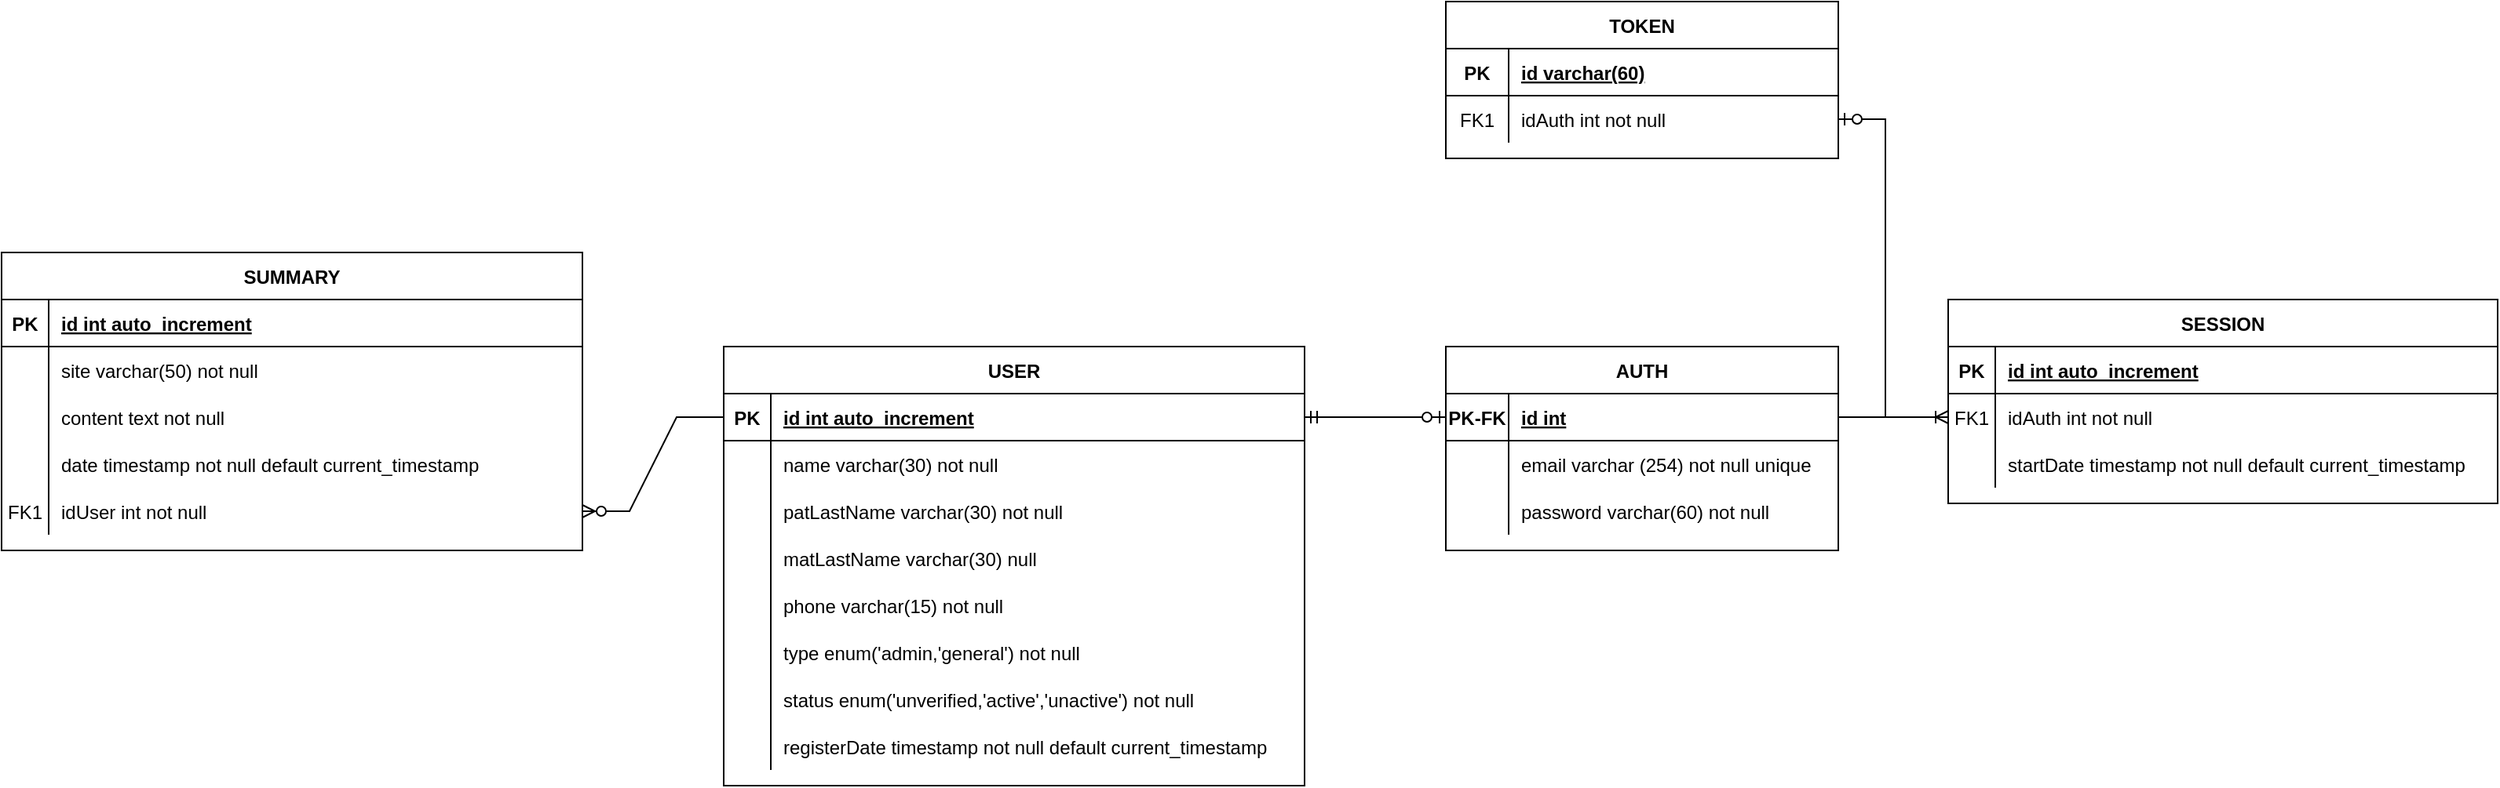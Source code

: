 <mxfile version="24.8.1">
  <diagram id="R2lEEEUBdFMjLlhIrx00" name="Page-1">
    <mxGraphModel dx="2099" dy="547" grid="1" gridSize="10" guides="1" tooltips="1" connect="1" arrows="1" fold="1" page="1" pageScale="1" pageWidth="850" pageHeight="1100" math="0" shadow="0" extFonts="Permanent Marker^https://fonts.googleapis.com/css?family=Permanent+Marker">
      <root>
        <mxCell id="0" />
        <mxCell id="1" parent="0" />
        <mxCell id="Tqodv7GDnYY_OcaATivT-45" value="AUTH" style="shape=table;startSize=30;container=1;collapsible=1;childLayout=tableLayout;fixedRows=1;rowLines=0;fontStyle=1;align=center;resizeLast=1;" vertex="1" parent="1">
          <mxGeometry x="840" y="410" width="250" height="130" as="geometry" />
        </mxCell>
        <mxCell id="Tqodv7GDnYY_OcaATivT-46" value="" style="shape=partialRectangle;collapsible=0;dropTarget=0;pointerEvents=0;fillColor=none;points=[[0,0.5],[1,0.5]];portConstraint=eastwest;top=0;left=0;right=0;bottom=1;" vertex="1" parent="Tqodv7GDnYY_OcaATivT-45">
          <mxGeometry y="30" width="250" height="30" as="geometry" />
        </mxCell>
        <mxCell id="Tqodv7GDnYY_OcaATivT-47" value="PK-FK" style="shape=partialRectangle;overflow=hidden;connectable=0;fillColor=none;top=0;left=0;bottom=0;right=0;fontStyle=1;" vertex="1" parent="Tqodv7GDnYY_OcaATivT-46">
          <mxGeometry width="40" height="30" as="geometry">
            <mxRectangle width="40" height="30" as="alternateBounds" />
          </mxGeometry>
        </mxCell>
        <mxCell id="Tqodv7GDnYY_OcaATivT-48" value="id int" style="shape=partialRectangle;overflow=hidden;connectable=0;fillColor=none;top=0;left=0;bottom=0;right=0;align=left;spacingLeft=6;fontStyle=5;" vertex="1" parent="Tqodv7GDnYY_OcaATivT-46">
          <mxGeometry x="40" width="210" height="30" as="geometry">
            <mxRectangle width="210" height="30" as="alternateBounds" />
          </mxGeometry>
        </mxCell>
        <mxCell id="Tqodv7GDnYY_OcaATivT-49" value="" style="shape=partialRectangle;collapsible=0;dropTarget=0;pointerEvents=0;fillColor=none;points=[[0,0.5],[1,0.5]];portConstraint=eastwest;top=0;left=0;right=0;bottom=0;" vertex="1" parent="Tqodv7GDnYY_OcaATivT-45">
          <mxGeometry y="60" width="250" height="30" as="geometry" />
        </mxCell>
        <mxCell id="Tqodv7GDnYY_OcaATivT-50" value="" style="shape=partialRectangle;overflow=hidden;connectable=0;fillColor=none;top=0;left=0;bottom=0;right=0;" vertex="1" parent="Tqodv7GDnYY_OcaATivT-49">
          <mxGeometry width="40" height="30" as="geometry">
            <mxRectangle width="40" height="30" as="alternateBounds" />
          </mxGeometry>
        </mxCell>
        <mxCell id="Tqodv7GDnYY_OcaATivT-51" value="email varchar (254) not null unique" style="shape=partialRectangle;overflow=hidden;connectable=0;fillColor=none;top=0;left=0;bottom=0;right=0;align=left;spacingLeft=6;" vertex="1" parent="Tqodv7GDnYY_OcaATivT-49">
          <mxGeometry x="40" width="210" height="30" as="geometry">
            <mxRectangle width="210" height="30" as="alternateBounds" />
          </mxGeometry>
        </mxCell>
        <mxCell id="Tqodv7GDnYY_OcaATivT-52" value="" style="shape=partialRectangle;collapsible=0;dropTarget=0;pointerEvents=0;fillColor=none;points=[[0,0.5],[1,0.5]];portConstraint=eastwest;top=0;left=0;right=0;bottom=0;" vertex="1" parent="Tqodv7GDnYY_OcaATivT-45">
          <mxGeometry y="90" width="250" height="30" as="geometry" />
        </mxCell>
        <mxCell id="Tqodv7GDnYY_OcaATivT-53" value="" style="shape=partialRectangle;overflow=hidden;connectable=0;fillColor=none;top=0;left=0;bottom=0;right=0;" vertex="1" parent="Tqodv7GDnYY_OcaATivT-52">
          <mxGeometry width="40" height="30" as="geometry">
            <mxRectangle width="40" height="30" as="alternateBounds" />
          </mxGeometry>
        </mxCell>
        <mxCell id="Tqodv7GDnYY_OcaATivT-54" value="password varchar(60) not null" style="shape=partialRectangle;overflow=hidden;connectable=0;fillColor=none;top=0;left=0;bottom=0;right=0;align=left;spacingLeft=6;" vertex="1" parent="Tqodv7GDnYY_OcaATivT-52">
          <mxGeometry x="40" width="210" height="30" as="geometry">
            <mxRectangle width="210" height="30" as="alternateBounds" />
          </mxGeometry>
        </mxCell>
        <mxCell id="Tqodv7GDnYY_OcaATivT-55" value="SESSION" style="shape=table;startSize=30;container=1;collapsible=1;childLayout=tableLayout;fixedRows=1;rowLines=0;fontStyle=1;align=center;resizeLast=1;" vertex="1" parent="1">
          <mxGeometry x="1160" y="380" width="350" height="130" as="geometry" />
        </mxCell>
        <mxCell id="Tqodv7GDnYY_OcaATivT-56" value="" style="shape=partialRectangle;collapsible=0;dropTarget=0;pointerEvents=0;fillColor=none;points=[[0,0.5],[1,0.5]];portConstraint=eastwest;top=0;left=0;right=0;bottom=1;" vertex="1" parent="Tqodv7GDnYY_OcaATivT-55">
          <mxGeometry y="30" width="350" height="30" as="geometry" />
        </mxCell>
        <mxCell id="Tqodv7GDnYY_OcaATivT-57" value="PK" style="shape=partialRectangle;overflow=hidden;connectable=0;fillColor=none;top=0;left=0;bottom=0;right=0;fontStyle=1;" vertex="1" parent="Tqodv7GDnYY_OcaATivT-56">
          <mxGeometry width="30" height="30" as="geometry">
            <mxRectangle width="30" height="30" as="alternateBounds" />
          </mxGeometry>
        </mxCell>
        <mxCell id="Tqodv7GDnYY_OcaATivT-58" value="id int auto_increment" style="shape=partialRectangle;overflow=hidden;connectable=0;fillColor=none;top=0;left=0;bottom=0;right=0;align=left;spacingLeft=6;fontStyle=5;" vertex="1" parent="Tqodv7GDnYY_OcaATivT-56">
          <mxGeometry x="30" width="320" height="30" as="geometry">
            <mxRectangle width="320" height="30" as="alternateBounds" />
          </mxGeometry>
        </mxCell>
        <mxCell id="Tqodv7GDnYY_OcaATivT-59" value="" style="shape=partialRectangle;collapsible=0;dropTarget=0;pointerEvents=0;fillColor=none;points=[[0,0.5],[1,0.5]];portConstraint=eastwest;top=0;left=0;right=0;bottom=0;" vertex="1" parent="Tqodv7GDnYY_OcaATivT-55">
          <mxGeometry y="60" width="350" height="30" as="geometry" />
        </mxCell>
        <mxCell id="Tqodv7GDnYY_OcaATivT-60" value="FK1" style="shape=partialRectangle;overflow=hidden;connectable=0;fillColor=none;top=0;left=0;bottom=0;right=0;" vertex="1" parent="Tqodv7GDnYY_OcaATivT-59">
          <mxGeometry width="30" height="30" as="geometry">
            <mxRectangle width="30" height="30" as="alternateBounds" />
          </mxGeometry>
        </mxCell>
        <mxCell id="Tqodv7GDnYY_OcaATivT-61" value="idAuth int not null" style="shape=partialRectangle;overflow=hidden;connectable=0;fillColor=none;top=0;left=0;bottom=0;right=0;align=left;spacingLeft=6;" vertex="1" parent="Tqodv7GDnYY_OcaATivT-59">
          <mxGeometry x="30" width="320" height="30" as="geometry">
            <mxRectangle width="320" height="30" as="alternateBounds" />
          </mxGeometry>
        </mxCell>
        <mxCell id="Tqodv7GDnYY_OcaATivT-62" value="" style="shape=partialRectangle;collapsible=0;dropTarget=0;pointerEvents=0;fillColor=none;points=[[0,0.5],[1,0.5]];portConstraint=eastwest;top=0;left=0;right=0;bottom=0;" vertex="1" parent="Tqodv7GDnYY_OcaATivT-55">
          <mxGeometry y="90" width="350" height="30" as="geometry" />
        </mxCell>
        <mxCell id="Tqodv7GDnYY_OcaATivT-63" value="" style="shape=partialRectangle;overflow=hidden;connectable=0;fillColor=none;top=0;left=0;bottom=0;right=0;" vertex="1" parent="Tqodv7GDnYY_OcaATivT-62">
          <mxGeometry width="30" height="30" as="geometry">
            <mxRectangle width="30" height="30" as="alternateBounds" />
          </mxGeometry>
        </mxCell>
        <mxCell id="Tqodv7GDnYY_OcaATivT-64" value="startDate timestamp not null default current_timestamp" style="shape=partialRectangle;overflow=hidden;connectable=0;fillColor=none;top=0;left=0;bottom=0;right=0;align=left;spacingLeft=6;" vertex="1" parent="Tqodv7GDnYY_OcaATivT-62">
          <mxGeometry x="30" width="320" height="30" as="geometry">
            <mxRectangle width="320" height="30" as="alternateBounds" />
          </mxGeometry>
        </mxCell>
        <mxCell id="Tqodv7GDnYY_OcaATivT-65" value="USER" style="shape=table;startSize=30;container=1;collapsible=1;childLayout=tableLayout;fixedRows=1;rowLines=0;fontStyle=1;align=center;resizeLast=1;" vertex="1" parent="1">
          <mxGeometry x="380" y="410" width="370" height="280" as="geometry" />
        </mxCell>
        <mxCell id="Tqodv7GDnYY_OcaATivT-66" value="" style="shape=partialRectangle;collapsible=0;dropTarget=0;pointerEvents=0;fillColor=none;points=[[0,0.5],[1,0.5]];portConstraint=eastwest;top=0;left=0;right=0;bottom=1;" vertex="1" parent="Tqodv7GDnYY_OcaATivT-65">
          <mxGeometry y="30" width="370" height="30" as="geometry" />
        </mxCell>
        <mxCell id="Tqodv7GDnYY_OcaATivT-67" value="PK" style="shape=partialRectangle;overflow=hidden;connectable=0;fillColor=none;top=0;left=0;bottom=0;right=0;fontStyle=1;" vertex="1" parent="Tqodv7GDnYY_OcaATivT-66">
          <mxGeometry width="30" height="30" as="geometry">
            <mxRectangle width="30" height="30" as="alternateBounds" />
          </mxGeometry>
        </mxCell>
        <mxCell id="Tqodv7GDnYY_OcaATivT-68" value="id int auto_increment" style="shape=partialRectangle;overflow=hidden;connectable=0;fillColor=none;top=0;left=0;bottom=0;right=0;align=left;spacingLeft=6;fontStyle=5;" vertex="1" parent="Tqodv7GDnYY_OcaATivT-66">
          <mxGeometry x="30" width="340" height="30" as="geometry">
            <mxRectangle width="340" height="30" as="alternateBounds" />
          </mxGeometry>
        </mxCell>
        <mxCell id="Tqodv7GDnYY_OcaATivT-69" value="" style="shape=partialRectangle;collapsible=0;dropTarget=0;pointerEvents=0;fillColor=none;points=[[0,0.5],[1,0.5]];portConstraint=eastwest;top=0;left=0;right=0;bottom=0;" vertex="1" parent="Tqodv7GDnYY_OcaATivT-65">
          <mxGeometry y="60" width="370" height="30" as="geometry" />
        </mxCell>
        <mxCell id="Tqodv7GDnYY_OcaATivT-70" value="" style="shape=partialRectangle;overflow=hidden;connectable=0;fillColor=none;top=0;left=0;bottom=0;right=0;" vertex="1" parent="Tqodv7GDnYY_OcaATivT-69">
          <mxGeometry width="30" height="30" as="geometry">
            <mxRectangle width="30" height="30" as="alternateBounds" />
          </mxGeometry>
        </mxCell>
        <mxCell id="Tqodv7GDnYY_OcaATivT-71" value="name varchar(30) not null" style="shape=partialRectangle;overflow=hidden;connectable=0;fillColor=none;top=0;left=0;bottom=0;right=0;align=left;spacingLeft=6;" vertex="1" parent="Tqodv7GDnYY_OcaATivT-69">
          <mxGeometry x="30" width="340" height="30" as="geometry">
            <mxRectangle width="340" height="30" as="alternateBounds" />
          </mxGeometry>
        </mxCell>
        <mxCell id="Tqodv7GDnYY_OcaATivT-72" value="" style="shape=partialRectangle;collapsible=0;dropTarget=0;pointerEvents=0;fillColor=none;points=[[0,0.5],[1,0.5]];portConstraint=eastwest;top=0;left=0;right=0;bottom=0;" vertex="1" parent="Tqodv7GDnYY_OcaATivT-65">
          <mxGeometry y="90" width="370" height="30" as="geometry" />
        </mxCell>
        <mxCell id="Tqodv7GDnYY_OcaATivT-73" value="" style="shape=partialRectangle;overflow=hidden;connectable=0;fillColor=none;top=0;left=0;bottom=0;right=0;" vertex="1" parent="Tqodv7GDnYY_OcaATivT-72">
          <mxGeometry width="30" height="30" as="geometry">
            <mxRectangle width="30" height="30" as="alternateBounds" />
          </mxGeometry>
        </mxCell>
        <mxCell id="Tqodv7GDnYY_OcaATivT-74" value="patLastName varchar(30) not null" style="shape=partialRectangle;overflow=hidden;connectable=0;fillColor=none;top=0;left=0;bottom=0;right=0;align=left;spacingLeft=6;" vertex="1" parent="Tqodv7GDnYY_OcaATivT-72">
          <mxGeometry x="30" width="340" height="30" as="geometry">
            <mxRectangle width="340" height="30" as="alternateBounds" />
          </mxGeometry>
        </mxCell>
        <mxCell id="Tqodv7GDnYY_OcaATivT-75" value="" style="shape=partialRectangle;collapsible=0;dropTarget=0;pointerEvents=0;fillColor=none;points=[[0,0.5],[1,0.5]];portConstraint=eastwest;top=0;left=0;right=0;bottom=0;" vertex="1" parent="Tqodv7GDnYY_OcaATivT-65">
          <mxGeometry y="120" width="370" height="30" as="geometry" />
        </mxCell>
        <mxCell id="Tqodv7GDnYY_OcaATivT-76" value="" style="shape=partialRectangle;overflow=hidden;connectable=0;fillColor=none;top=0;left=0;bottom=0;right=0;" vertex="1" parent="Tqodv7GDnYY_OcaATivT-75">
          <mxGeometry width="30" height="30" as="geometry">
            <mxRectangle width="30" height="30" as="alternateBounds" />
          </mxGeometry>
        </mxCell>
        <mxCell id="Tqodv7GDnYY_OcaATivT-77" value="matLastName varchar(30) null" style="shape=partialRectangle;overflow=hidden;connectable=0;fillColor=none;top=0;left=0;bottom=0;right=0;align=left;spacingLeft=6;" vertex="1" parent="Tqodv7GDnYY_OcaATivT-75">
          <mxGeometry x="30" width="340" height="30" as="geometry">
            <mxRectangle width="340" height="30" as="alternateBounds" />
          </mxGeometry>
        </mxCell>
        <mxCell id="Tqodv7GDnYY_OcaATivT-78" value="" style="shape=partialRectangle;collapsible=0;dropTarget=0;pointerEvents=0;fillColor=none;points=[[0,0.5],[1,0.5]];portConstraint=eastwest;top=0;left=0;right=0;bottom=0;" vertex="1" parent="Tqodv7GDnYY_OcaATivT-65">
          <mxGeometry y="150" width="370" height="30" as="geometry" />
        </mxCell>
        <mxCell id="Tqodv7GDnYY_OcaATivT-79" value="" style="shape=partialRectangle;overflow=hidden;connectable=0;fillColor=none;top=0;left=0;bottom=0;right=0;" vertex="1" parent="Tqodv7GDnYY_OcaATivT-78">
          <mxGeometry width="30" height="30" as="geometry">
            <mxRectangle width="30" height="30" as="alternateBounds" />
          </mxGeometry>
        </mxCell>
        <mxCell id="Tqodv7GDnYY_OcaATivT-80" value="phone varchar(15) not null" style="shape=partialRectangle;overflow=hidden;connectable=0;fillColor=none;top=0;left=0;bottom=0;right=0;align=left;spacingLeft=6;" vertex="1" parent="Tqodv7GDnYY_OcaATivT-78">
          <mxGeometry x="30" width="340" height="30" as="geometry">
            <mxRectangle width="340" height="30" as="alternateBounds" />
          </mxGeometry>
        </mxCell>
        <mxCell id="Tqodv7GDnYY_OcaATivT-81" value="" style="shape=partialRectangle;collapsible=0;dropTarget=0;pointerEvents=0;fillColor=none;points=[[0,0.5],[1,0.5]];portConstraint=eastwest;top=0;left=0;right=0;bottom=0;" vertex="1" parent="Tqodv7GDnYY_OcaATivT-65">
          <mxGeometry y="180" width="370" height="30" as="geometry" />
        </mxCell>
        <mxCell id="Tqodv7GDnYY_OcaATivT-82" value="" style="shape=partialRectangle;overflow=hidden;connectable=0;fillColor=none;top=0;left=0;bottom=0;right=0;" vertex="1" parent="Tqodv7GDnYY_OcaATivT-81">
          <mxGeometry width="30" height="30" as="geometry">
            <mxRectangle width="30" height="30" as="alternateBounds" />
          </mxGeometry>
        </mxCell>
        <mxCell id="Tqodv7GDnYY_OcaATivT-83" value="type enum(&#39;admin,&#39;general&#39;) not null" style="shape=partialRectangle;overflow=hidden;connectable=0;fillColor=none;top=0;left=0;bottom=0;right=0;align=left;spacingLeft=6;" vertex="1" parent="Tqodv7GDnYY_OcaATivT-81">
          <mxGeometry x="30" width="340" height="30" as="geometry">
            <mxRectangle width="340" height="30" as="alternateBounds" />
          </mxGeometry>
        </mxCell>
        <mxCell id="Tqodv7GDnYY_OcaATivT-84" value="" style="shape=partialRectangle;collapsible=0;dropTarget=0;pointerEvents=0;fillColor=none;points=[[0,0.5],[1,0.5]];portConstraint=eastwest;top=0;left=0;right=0;bottom=0;" vertex="1" parent="Tqodv7GDnYY_OcaATivT-65">
          <mxGeometry y="210" width="370" height="30" as="geometry" />
        </mxCell>
        <mxCell id="Tqodv7GDnYY_OcaATivT-85" value="" style="shape=partialRectangle;overflow=hidden;connectable=0;fillColor=none;top=0;left=0;bottom=0;right=0;" vertex="1" parent="Tqodv7GDnYY_OcaATivT-84">
          <mxGeometry width="30" height="30" as="geometry">
            <mxRectangle width="30" height="30" as="alternateBounds" />
          </mxGeometry>
        </mxCell>
        <mxCell id="Tqodv7GDnYY_OcaATivT-86" value="status enum(&#39;unverified,&#39;active&#39;,&#39;unactive&#39;) not null" style="shape=partialRectangle;overflow=hidden;connectable=0;fillColor=none;top=0;left=0;bottom=0;right=0;align=left;spacingLeft=6;" vertex="1" parent="Tqodv7GDnYY_OcaATivT-84">
          <mxGeometry x="30" width="340" height="30" as="geometry">
            <mxRectangle width="340" height="30" as="alternateBounds" />
          </mxGeometry>
        </mxCell>
        <mxCell id="Tqodv7GDnYY_OcaATivT-89" value="" style="shape=partialRectangle;collapsible=0;dropTarget=0;pointerEvents=0;fillColor=none;points=[[0,0.5],[1,0.5]];portConstraint=eastwest;top=0;left=0;right=0;bottom=0;" vertex="1" parent="Tqodv7GDnYY_OcaATivT-65">
          <mxGeometry y="240" width="370" height="30" as="geometry" />
        </mxCell>
        <mxCell id="Tqodv7GDnYY_OcaATivT-90" value="" style="shape=partialRectangle;overflow=hidden;connectable=0;fillColor=none;top=0;left=0;bottom=0;right=0;" vertex="1" parent="Tqodv7GDnYY_OcaATivT-89">
          <mxGeometry width="30" height="30" as="geometry">
            <mxRectangle width="30" height="30" as="alternateBounds" />
          </mxGeometry>
        </mxCell>
        <mxCell id="Tqodv7GDnYY_OcaATivT-91" value="registerDate timestamp not null default current_timestamp" style="shape=partialRectangle;overflow=hidden;connectable=0;fillColor=none;top=0;left=0;bottom=0;right=0;align=left;spacingLeft=6;" vertex="1" parent="Tqodv7GDnYY_OcaATivT-89">
          <mxGeometry x="30" width="340" height="30" as="geometry">
            <mxRectangle width="340" height="30" as="alternateBounds" />
          </mxGeometry>
        </mxCell>
        <mxCell id="Tqodv7GDnYY_OcaATivT-87" value="" style="edgeStyle=entityRelationEdgeStyle;fontSize=12;html=1;endArrow=ERoneToMany;rounded=0;" edge="1" parent="1" source="Tqodv7GDnYY_OcaATivT-46" target="Tqodv7GDnYY_OcaATivT-59">
          <mxGeometry width="100" height="100" relative="1" as="geometry">
            <mxPoint x="690" y="685" as="sourcePoint" />
            <mxPoint x="790" y="585" as="targetPoint" />
          </mxGeometry>
        </mxCell>
        <mxCell id="Tqodv7GDnYY_OcaATivT-88" value="" style="edgeStyle=entityRelationEdgeStyle;fontSize=12;html=1;endArrow=ERzeroToOne;startArrow=ERmandOne;rounded=0;" edge="1" parent="1" source="Tqodv7GDnYY_OcaATivT-66" target="Tqodv7GDnYY_OcaATivT-46">
          <mxGeometry width="100" height="100" relative="1" as="geometry">
            <mxPoint x="340" y="785" as="sourcePoint" />
            <mxPoint x="440" y="685" as="targetPoint" />
          </mxGeometry>
        </mxCell>
        <mxCell id="Tqodv7GDnYY_OcaATivT-92" value="TOKEN" style="shape=table;startSize=30;container=1;collapsible=1;childLayout=tableLayout;fixedRows=1;rowLines=0;fontStyle=1;align=center;resizeLast=1;" vertex="1" parent="1">
          <mxGeometry x="840" y="190" width="250" height="100" as="geometry" />
        </mxCell>
        <mxCell id="Tqodv7GDnYY_OcaATivT-93" value="" style="shape=partialRectangle;collapsible=0;dropTarget=0;pointerEvents=0;fillColor=none;points=[[0,0.5],[1,0.5]];portConstraint=eastwest;top=0;left=0;right=0;bottom=1;" vertex="1" parent="Tqodv7GDnYY_OcaATivT-92">
          <mxGeometry y="30" width="250" height="30" as="geometry" />
        </mxCell>
        <mxCell id="Tqodv7GDnYY_OcaATivT-94" value="PK" style="shape=partialRectangle;overflow=hidden;connectable=0;fillColor=none;top=0;left=0;bottom=0;right=0;fontStyle=1;" vertex="1" parent="Tqodv7GDnYY_OcaATivT-93">
          <mxGeometry width="40" height="30" as="geometry">
            <mxRectangle width="40" height="30" as="alternateBounds" />
          </mxGeometry>
        </mxCell>
        <mxCell id="Tqodv7GDnYY_OcaATivT-95" value="id varchar(60)" style="shape=partialRectangle;overflow=hidden;connectable=0;fillColor=none;top=0;left=0;bottom=0;right=0;align=left;spacingLeft=6;fontStyle=5;" vertex="1" parent="Tqodv7GDnYY_OcaATivT-93">
          <mxGeometry x="40" width="210" height="30" as="geometry">
            <mxRectangle width="210" height="30" as="alternateBounds" />
          </mxGeometry>
        </mxCell>
        <mxCell id="Tqodv7GDnYY_OcaATivT-96" value="" style="shape=partialRectangle;collapsible=0;dropTarget=0;pointerEvents=0;fillColor=none;points=[[0,0.5],[1,0.5]];portConstraint=eastwest;top=0;left=0;right=0;bottom=0;" vertex="1" parent="Tqodv7GDnYY_OcaATivT-92">
          <mxGeometry y="60" width="250" height="30" as="geometry" />
        </mxCell>
        <mxCell id="Tqodv7GDnYY_OcaATivT-97" value="FK1" style="shape=partialRectangle;overflow=hidden;connectable=0;fillColor=none;top=0;left=0;bottom=0;right=0;" vertex="1" parent="Tqodv7GDnYY_OcaATivT-96">
          <mxGeometry width="40" height="30" as="geometry">
            <mxRectangle width="40" height="30" as="alternateBounds" />
          </mxGeometry>
        </mxCell>
        <mxCell id="Tqodv7GDnYY_OcaATivT-98" value="idAuth int not null" style="shape=partialRectangle;overflow=hidden;connectable=0;fillColor=none;top=0;left=0;bottom=0;right=0;align=left;spacingLeft=6;" vertex="1" parent="Tqodv7GDnYY_OcaATivT-96">
          <mxGeometry x="40" width="210" height="30" as="geometry">
            <mxRectangle width="210" height="30" as="alternateBounds" />
          </mxGeometry>
        </mxCell>
        <mxCell id="Tqodv7GDnYY_OcaATivT-102" value="" style="edgeStyle=entityRelationEdgeStyle;fontSize=12;html=1;endArrow=ERzeroToOne;endFill=1;rounded=0;" edge="1" parent="1" source="Tqodv7GDnYY_OcaATivT-46" target="Tqodv7GDnYY_OcaATivT-96">
          <mxGeometry width="100" height="100" relative="1" as="geometry">
            <mxPoint x="620" y="360" as="sourcePoint" />
            <mxPoint x="720" y="260" as="targetPoint" />
          </mxGeometry>
        </mxCell>
        <mxCell id="Tqodv7GDnYY_OcaATivT-103" value="SUMMARY" style="shape=table;startSize=30;container=1;collapsible=1;childLayout=tableLayout;fixedRows=1;rowLines=0;fontStyle=1;align=center;resizeLast=1;" vertex="1" parent="1">
          <mxGeometry x="-80" y="350" width="370" height="190" as="geometry" />
        </mxCell>
        <mxCell id="Tqodv7GDnYY_OcaATivT-104" value="" style="shape=partialRectangle;collapsible=0;dropTarget=0;pointerEvents=0;fillColor=none;points=[[0,0.5],[1,0.5]];portConstraint=eastwest;top=0;left=0;right=0;bottom=1;" vertex="1" parent="Tqodv7GDnYY_OcaATivT-103">
          <mxGeometry y="30" width="370" height="30" as="geometry" />
        </mxCell>
        <mxCell id="Tqodv7GDnYY_OcaATivT-105" value="PK" style="shape=partialRectangle;overflow=hidden;connectable=0;fillColor=none;top=0;left=0;bottom=0;right=0;fontStyle=1;" vertex="1" parent="Tqodv7GDnYY_OcaATivT-104">
          <mxGeometry width="30" height="30" as="geometry">
            <mxRectangle width="30" height="30" as="alternateBounds" />
          </mxGeometry>
        </mxCell>
        <mxCell id="Tqodv7GDnYY_OcaATivT-106" value="id int auto_increment" style="shape=partialRectangle;overflow=hidden;connectable=0;fillColor=none;top=0;left=0;bottom=0;right=0;align=left;spacingLeft=6;fontStyle=5;" vertex="1" parent="Tqodv7GDnYY_OcaATivT-104">
          <mxGeometry x="30" width="340" height="30" as="geometry">
            <mxRectangle width="340" height="30" as="alternateBounds" />
          </mxGeometry>
        </mxCell>
        <mxCell id="Tqodv7GDnYY_OcaATivT-107" value="" style="shape=partialRectangle;collapsible=0;dropTarget=0;pointerEvents=0;fillColor=none;points=[[0,0.5],[1,0.5]];portConstraint=eastwest;top=0;left=0;right=0;bottom=0;" vertex="1" parent="Tqodv7GDnYY_OcaATivT-103">
          <mxGeometry y="60" width="370" height="30" as="geometry" />
        </mxCell>
        <mxCell id="Tqodv7GDnYY_OcaATivT-108" value="" style="shape=partialRectangle;overflow=hidden;connectable=0;fillColor=none;top=0;left=0;bottom=0;right=0;" vertex="1" parent="Tqodv7GDnYY_OcaATivT-107">
          <mxGeometry width="30" height="30" as="geometry">
            <mxRectangle width="30" height="30" as="alternateBounds" />
          </mxGeometry>
        </mxCell>
        <mxCell id="Tqodv7GDnYY_OcaATivT-109" value="site varchar(50) not null" style="shape=partialRectangle;overflow=hidden;connectable=0;fillColor=none;top=0;left=0;bottom=0;right=0;align=left;spacingLeft=6;" vertex="1" parent="Tqodv7GDnYY_OcaATivT-107">
          <mxGeometry x="30" width="340" height="30" as="geometry">
            <mxRectangle width="340" height="30" as="alternateBounds" />
          </mxGeometry>
        </mxCell>
        <mxCell id="Tqodv7GDnYY_OcaATivT-110" value="" style="shape=partialRectangle;collapsible=0;dropTarget=0;pointerEvents=0;fillColor=none;points=[[0,0.5],[1,0.5]];portConstraint=eastwest;top=0;left=0;right=0;bottom=0;" vertex="1" parent="Tqodv7GDnYY_OcaATivT-103">
          <mxGeometry y="90" width="370" height="30" as="geometry" />
        </mxCell>
        <mxCell id="Tqodv7GDnYY_OcaATivT-111" value="" style="shape=partialRectangle;overflow=hidden;connectable=0;fillColor=none;top=0;left=0;bottom=0;right=0;" vertex="1" parent="Tqodv7GDnYY_OcaATivT-110">
          <mxGeometry width="30" height="30" as="geometry">
            <mxRectangle width="30" height="30" as="alternateBounds" />
          </mxGeometry>
        </mxCell>
        <mxCell id="Tqodv7GDnYY_OcaATivT-112" value="content text not null" style="shape=partialRectangle;overflow=hidden;connectable=0;fillColor=none;top=0;left=0;bottom=0;right=0;align=left;spacingLeft=6;" vertex="1" parent="Tqodv7GDnYY_OcaATivT-110">
          <mxGeometry x="30" width="340" height="30" as="geometry">
            <mxRectangle width="340" height="30" as="alternateBounds" />
          </mxGeometry>
        </mxCell>
        <mxCell id="Tqodv7GDnYY_OcaATivT-113" value="" style="shape=partialRectangle;collapsible=0;dropTarget=0;pointerEvents=0;fillColor=none;points=[[0,0.5],[1,0.5]];portConstraint=eastwest;top=0;left=0;right=0;bottom=0;" vertex="1" parent="Tqodv7GDnYY_OcaATivT-103">
          <mxGeometry y="120" width="370" height="30" as="geometry" />
        </mxCell>
        <mxCell id="Tqodv7GDnYY_OcaATivT-114" value="" style="shape=partialRectangle;overflow=hidden;connectable=0;fillColor=none;top=0;left=0;bottom=0;right=0;" vertex="1" parent="Tqodv7GDnYY_OcaATivT-113">
          <mxGeometry width="30" height="30" as="geometry">
            <mxRectangle width="30" height="30" as="alternateBounds" />
          </mxGeometry>
        </mxCell>
        <mxCell id="Tqodv7GDnYY_OcaATivT-115" value="date timestamp not null default current_timestamp" style="shape=partialRectangle;overflow=hidden;connectable=0;fillColor=none;top=0;left=0;bottom=0;right=0;align=left;spacingLeft=6;" vertex="1" parent="Tqodv7GDnYY_OcaATivT-113">
          <mxGeometry x="30" width="340" height="30" as="geometry">
            <mxRectangle width="340" height="30" as="alternateBounds" />
          </mxGeometry>
        </mxCell>
        <mxCell id="Tqodv7GDnYY_OcaATivT-116" value="" style="shape=partialRectangle;collapsible=0;dropTarget=0;pointerEvents=0;fillColor=none;points=[[0,0.5],[1,0.5]];portConstraint=eastwest;top=0;left=0;right=0;bottom=0;" vertex="1" parent="Tqodv7GDnYY_OcaATivT-103">
          <mxGeometry y="150" width="370" height="30" as="geometry" />
        </mxCell>
        <mxCell id="Tqodv7GDnYY_OcaATivT-117" value="FK1" style="shape=partialRectangle;overflow=hidden;connectable=0;fillColor=none;top=0;left=0;bottom=0;right=0;" vertex="1" parent="Tqodv7GDnYY_OcaATivT-116">
          <mxGeometry width="30" height="30" as="geometry">
            <mxRectangle width="30" height="30" as="alternateBounds" />
          </mxGeometry>
        </mxCell>
        <mxCell id="Tqodv7GDnYY_OcaATivT-118" value="idUser int not null" style="shape=partialRectangle;overflow=hidden;connectable=0;fillColor=none;top=0;left=0;bottom=0;right=0;align=left;spacingLeft=6;" vertex="1" parent="Tqodv7GDnYY_OcaATivT-116">
          <mxGeometry x="30" width="340" height="30" as="geometry">
            <mxRectangle width="340" height="30" as="alternateBounds" />
          </mxGeometry>
        </mxCell>
        <mxCell id="Tqodv7GDnYY_OcaATivT-128" value="" style="edgeStyle=entityRelationEdgeStyle;fontSize=12;html=1;endArrow=ERzeroToMany;endFill=1;rounded=0;" edge="1" parent="1" source="Tqodv7GDnYY_OcaATivT-66" target="Tqodv7GDnYY_OcaATivT-116">
          <mxGeometry width="100" height="100" relative="1" as="geometry">
            <mxPoint x="260" y="520" as="sourcePoint" />
            <mxPoint x="360" y="420" as="targetPoint" />
          </mxGeometry>
        </mxCell>
      </root>
    </mxGraphModel>
  </diagram>
</mxfile>
